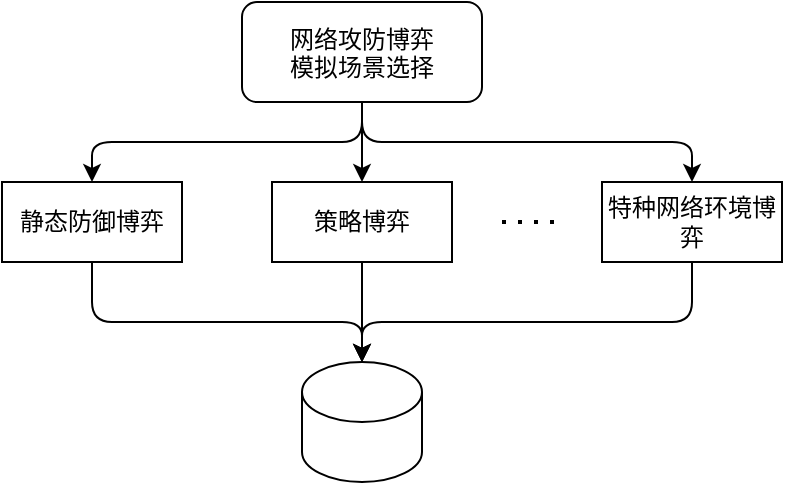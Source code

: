 <mxfile version="14.4.3" type="github">
  <diagram id="C5RBs43oDa-KdzZeNtuy" name="Page-1">
    <mxGraphModel dx="983" dy="459" grid="1" gridSize="10" guides="1" tooltips="1" connect="1" arrows="1" fold="1" page="1" pageScale="1" pageWidth="827" pageHeight="1169" math="0" shadow="0">
      <root>
        <mxCell id="WIyWlLk6GJQsqaUBKTNV-0" />
        <mxCell id="WIyWlLk6GJQsqaUBKTNV-1" parent="WIyWlLk6GJQsqaUBKTNV-0" />
        <mxCell id="4mUoT94FO_jnOTSp1moc-0" value="网络攻防博弈&#xa;模拟场景选择" style="rounded=1;" vertex="1" parent="WIyWlLk6GJQsqaUBKTNV-1">
          <mxGeometry x="340" y="70" width="120" height="50" as="geometry" />
        </mxCell>
        <mxCell id="4mUoT94FO_jnOTSp1moc-1" value="静态防御博弈" style="rounded=0;whiteSpace=wrap;html=1;" vertex="1" parent="WIyWlLk6GJQsqaUBKTNV-1">
          <mxGeometry x="220" y="160" width="90" height="40" as="geometry" />
        </mxCell>
        <mxCell id="4mUoT94FO_jnOTSp1moc-2" value="策略博弈" style="rounded=0;whiteSpace=wrap;html=1;" vertex="1" parent="WIyWlLk6GJQsqaUBKTNV-1">
          <mxGeometry x="355" y="160" width="90" height="40" as="geometry" />
        </mxCell>
        <mxCell id="4mUoT94FO_jnOTSp1moc-3" value="特种网络环境博弈" style="rounded=0;whiteSpace=wrap;html=1;" vertex="1" parent="WIyWlLk6GJQsqaUBKTNV-1">
          <mxGeometry x="520" y="160" width="90" height="40" as="geometry" />
        </mxCell>
        <mxCell id="4mUoT94FO_jnOTSp1moc-4" value="" style="endArrow=none;dashed=1;html=1;dashPattern=1 3;strokeWidth=2;" edge="1" parent="WIyWlLk6GJQsqaUBKTNV-1">
          <mxGeometry width="50" height="50" relative="1" as="geometry">
            <mxPoint x="470" y="180" as="sourcePoint" />
            <mxPoint x="500" y="180" as="targetPoint" />
          </mxGeometry>
        </mxCell>
        <mxCell id="4mUoT94FO_jnOTSp1moc-5" value="" style="endArrow=classic;html=1;exitX=0.5;exitY=1;exitDx=0;exitDy=0;entryX=0.5;entryY=0;entryDx=0;entryDy=0;" edge="1" parent="WIyWlLk6GJQsqaUBKTNV-1" source="4mUoT94FO_jnOTSp1moc-0" target="4mUoT94FO_jnOTSp1moc-2">
          <mxGeometry width="50" height="50" relative="1" as="geometry">
            <mxPoint x="310" y="310" as="sourcePoint" />
            <mxPoint x="360" y="260" as="targetPoint" />
          </mxGeometry>
        </mxCell>
        <mxCell id="4mUoT94FO_jnOTSp1moc-6" value="" style="endArrow=classic;html=1;exitX=0.5;exitY=1;exitDx=0;exitDy=0;entryX=0.5;entryY=0;entryDx=0;entryDy=0;" edge="1" parent="WIyWlLk6GJQsqaUBKTNV-1" source="4mUoT94FO_jnOTSp1moc-0" target="4mUoT94FO_jnOTSp1moc-1">
          <mxGeometry width="50" height="50" relative="1" as="geometry">
            <mxPoint x="410" y="130" as="sourcePoint" />
            <mxPoint x="410" y="170" as="targetPoint" />
            <Array as="points">
              <mxPoint x="400" y="140" />
              <mxPoint x="265" y="140" />
            </Array>
          </mxGeometry>
        </mxCell>
        <mxCell id="4mUoT94FO_jnOTSp1moc-7" value="" style="endArrow=classic;html=1;exitX=0.5;exitY=1;exitDx=0;exitDy=0;entryX=0.5;entryY=0;entryDx=0;entryDy=0;" edge="1" parent="WIyWlLk6GJQsqaUBKTNV-1" source="4mUoT94FO_jnOTSp1moc-0" target="4mUoT94FO_jnOTSp1moc-3">
          <mxGeometry width="50" height="50" relative="1" as="geometry">
            <mxPoint x="420" y="140" as="sourcePoint" />
            <mxPoint x="420" y="180" as="targetPoint" />
            <Array as="points">
              <mxPoint x="400" y="140" />
              <mxPoint x="565" y="140" />
            </Array>
          </mxGeometry>
        </mxCell>
        <mxCell id="4mUoT94FO_jnOTSp1moc-9" value="" style="shape=cylinder3;whiteSpace=wrap;html=1;boundedLbl=1;backgroundOutline=1;size=15;" vertex="1" parent="WIyWlLk6GJQsqaUBKTNV-1">
          <mxGeometry x="370" y="250" width="60" height="60" as="geometry" />
        </mxCell>
        <mxCell id="4mUoT94FO_jnOTSp1moc-10" value="" style="endArrow=classic;html=1;exitX=0.5;exitY=1;exitDx=0;exitDy=0;entryX=0.5;entryY=0;entryDx=0;entryDy=0;entryPerimeter=0;" edge="1" parent="WIyWlLk6GJQsqaUBKTNV-1" source="4mUoT94FO_jnOTSp1moc-1" target="4mUoT94FO_jnOTSp1moc-9">
          <mxGeometry width="50" height="50" relative="1" as="geometry">
            <mxPoint x="430" y="150" as="sourcePoint" />
            <mxPoint x="430" y="190" as="targetPoint" />
            <Array as="points">
              <mxPoint x="265" y="230" />
              <mxPoint x="400" y="230" />
            </Array>
          </mxGeometry>
        </mxCell>
        <mxCell id="4mUoT94FO_jnOTSp1moc-11" value="" style="endArrow=classic;html=1;exitX=0.5;exitY=1;exitDx=0;exitDy=0;entryX=0.5;entryY=0;entryDx=0;entryDy=0;entryPerimeter=0;" edge="1" parent="WIyWlLk6GJQsqaUBKTNV-1" source="4mUoT94FO_jnOTSp1moc-2" target="4mUoT94FO_jnOTSp1moc-9">
          <mxGeometry width="50" height="50" relative="1" as="geometry">
            <mxPoint x="440" y="160" as="sourcePoint" />
            <mxPoint x="440" y="200" as="targetPoint" />
          </mxGeometry>
        </mxCell>
        <mxCell id="4mUoT94FO_jnOTSp1moc-12" value="" style="endArrow=classic;html=1;exitX=0.5;exitY=1;exitDx=0;exitDy=0;entryX=0.5;entryY=0;entryDx=0;entryDy=0;entryPerimeter=0;" edge="1" parent="WIyWlLk6GJQsqaUBKTNV-1" source="4mUoT94FO_jnOTSp1moc-3" target="4mUoT94FO_jnOTSp1moc-9">
          <mxGeometry width="50" height="50" relative="1" as="geometry">
            <mxPoint x="450" y="170" as="sourcePoint" />
            <mxPoint x="450" y="210" as="targetPoint" />
            <Array as="points">
              <mxPoint x="565" y="230" />
              <mxPoint x="400" y="230" />
            </Array>
          </mxGeometry>
        </mxCell>
      </root>
    </mxGraphModel>
  </diagram>
</mxfile>
